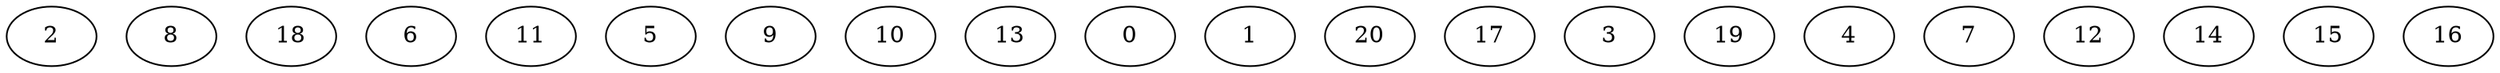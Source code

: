 digraph "Independent_Nodes_21_WeightType_Random#6" {
	graph ["Duplicate states"=0,
		GraphType=Independent,
		"Max states in OPEN"=0,
		Modes="120000ms; topo-ordered tasks, ; Pruning: task equivalence, fixed order ready list, ; F-value: ; Optimisation: best schedule length (\
SL) optimisation on equal, ",
		NumberOfTasks=21,
		"Pruned using list schedule length"=376357,
		"States removed from OPEN"=0,
		TargetSystem="Homogeneous-4",
		"Time to schedule (ms)"=573,
		"Total idle time"=0,
		"Total schedule length"=29,
		"Total sequential time"=113,
		"Total states created"=714367
	];
	2	["Finish time"=10,
		Processor=0,
		"Start time"=0,
		Weight=10];
	8	["Finish time"=10,
		Processor=1,
		"Start time"=0,
		Weight=10];
	18	["Finish time"=10,
		Processor=2,
		"Start time"=0,
		Weight=10];
	6	["Finish time"=9,
		Processor=3,
		"Start time"=0,
		Weight=9];
	11	["Finish time"=18,
		Processor=3,
		"Start time"=9,
		Weight=9];
	5	["Finish time"=18,
		Processor=0,
		"Start time"=10,
		Weight=8];
	9	["Finish time"=18,
		Processor=1,
		"Start time"=10,
		Weight=8];
	10	["Finish time"=16,
		Processor=2,
		"Start time"=10,
		Weight=6];
	13	["Finish time"=22,
		Processor=2,
		"Start time"=16,
		Weight=6];
	0	["Finish time"=23,
		Processor=0,
		"Start time"=18,
		Weight=5];
	1	["Finish time"=23,
		Processor=1,
		"Start time"=18,
		Weight=5];
	20	["Finish time"=23,
		Processor=3,
		"Start time"=18,
		Weight=5];
	17	["Finish time"=26,
		Processor=2,
		"Start time"=22,
		Weight=4];
	3	["Finish time"=26,
		Processor=0,
		"Start time"=23,
		Weight=3];
	19	["Finish time"=26,
		Processor=1,
		"Start time"=23,
		Weight=3];
	4	["Finish time"=25,
		Processor=3,
		"Start time"=23,
		Weight=2];
	7	["Finish time"=27,
		Processor=3,
		"Start time"=25,
		Weight=2];
	12	["Finish time"=28,
		Processor=0,
		"Start time"=26,
		Weight=2];
	14	["Finish time"=28,
		Processor=1,
		"Start time"=26,
		Weight=2];
	15	["Finish time"=28,
		Processor=2,
		"Start time"=26,
		Weight=2];
	16	["Finish time"=29,
		Processor=3,
		"Start time"=27,
		Weight=2];
}
